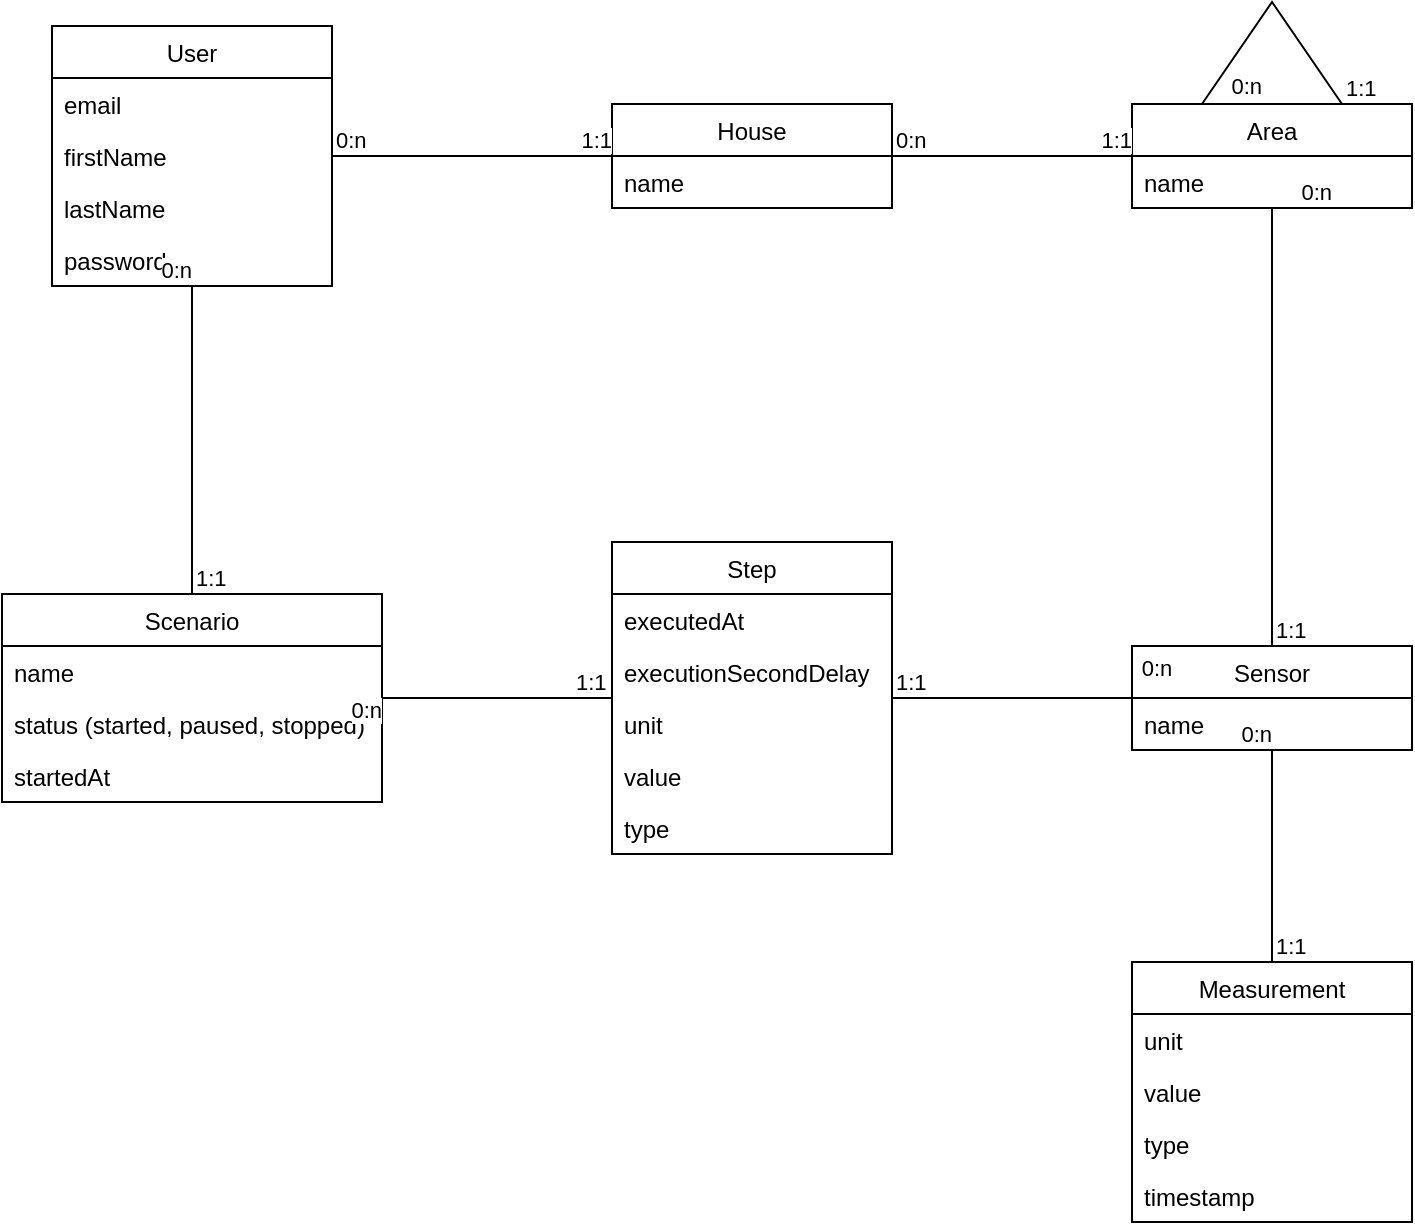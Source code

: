 <mxfile>
    <diagram id="R9nvyWBUeLnLvYc_CQ9X" name="Page-1">
        <mxGraphModel dx="2702" dy="777" grid="1" gridSize="10" guides="1" tooltips="1" connect="1" arrows="1" fold="1" page="1" pageScale="1" pageWidth="827" pageHeight="1169" math="0" shadow="0">
            <root>
                <mxCell id="0"/>
                <mxCell id="1" parent="0"/>
                <mxCell id="s-61QhmTAsR13LVHyT8Y-1" value="User" style="swimlane;fontStyle=0;childLayout=stackLayout;horizontal=1;startSize=26;fillColor=none;horizontalStack=0;resizeParent=1;resizeParentMax=0;resizeLast=0;collapsible=1;marginBottom=0;" parent="1" vertex="1">
                    <mxGeometry x="-170" y="142" width="140" height="130" as="geometry"/>
                </mxCell>
                <mxCell id="s-61QhmTAsR13LVHyT8Y-3" value="email" style="text;strokeColor=none;fillColor=none;align=left;verticalAlign=top;spacingLeft=4;spacingRight=4;overflow=hidden;rotatable=0;points=[[0,0.5],[1,0.5]];portConstraint=eastwest;" parent="s-61QhmTAsR13LVHyT8Y-1" vertex="1">
                    <mxGeometry y="26" width="140" height="26" as="geometry"/>
                </mxCell>
                <mxCell id="s-61QhmTAsR13LVHyT8Y-5" value="firstName" style="text;strokeColor=none;fillColor=none;align=left;verticalAlign=top;spacingLeft=4;spacingRight=4;overflow=hidden;rotatable=0;points=[[0,0.5],[1,0.5]];portConstraint=eastwest;" parent="s-61QhmTAsR13LVHyT8Y-1" vertex="1">
                    <mxGeometry y="52" width="140" height="26" as="geometry"/>
                </mxCell>
                <mxCell id="s-61QhmTAsR13LVHyT8Y-4" value="lastName" style="text;strokeColor=none;fillColor=none;align=left;verticalAlign=top;spacingLeft=4;spacingRight=4;overflow=hidden;rotatable=0;points=[[0,0.5],[1,0.5]];portConstraint=eastwest;" parent="s-61QhmTAsR13LVHyT8Y-1" vertex="1">
                    <mxGeometry y="78" width="140" height="26" as="geometry"/>
                </mxCell>
                <mxCell id="2" value="password" style="text;strokeColor=none;fillColor=none;align=left;verticalAlign=top;spacingLeft=4;spacingRight=4;overflow=hidden;rotatable=0;points=[[0,0.5],[1,0.5]];portConstraint=eastwest;" parent="s-61QhmTAsR13LVHyT8Y-1" vertex="1">
                    <mxGeometry y="104" width="140" height="26" as="geometry"/>
                </mxCell>
                <mxCell id="s-61QhmTAsR13LVHyT8Y-6" value="Measurement" style="swimlane;fontStyle=0;childLayout=stackLayout;horizontal=1;startSize=26;fillColor=none;horizontalStack=0;resizeParent=1;resizeParentMax=0;resizeLast=0;collapsible=1;marginBottom=0;" parent="1" vertex="1">
                    <mxGeometry x="370" y="610" width="140" height="130" as="geometry"/>
                </mxCell>
                <mxCell id="s-61QhmTAsR13LVHyT8Y-9" value="unit" style="text;strokeColor=none;fillColor=none;align=left;verticalAlign=top;spacingLeft=4;spacingRight=4;overflow=hidden;rotatable=0;points=[[0,0.5],[1,0.5]];portConstraint=eastwest;" parent="s-61QhmTAsR13LVHyT8Y-6" vertex="1">
                    <mxGeometry y="26" width="140" height="26" as="geometry"/>
                </mxCell>
                <mxCell id="11" value="value" style="text;strokeColor=none;fillColor=none;align=left;verticalAlign=top;spacingLeft=4;spacingRight=4;overflow=hidden;rotatable=0;points=[[0,0.5],[1,0.5]];portConstraint=eastwest;" parent="s-61QhmTAsR13LVHyT8Y-6" vertex="1">
                    <mxGeometry y="52" width="140" height="26" as="geometry"/>
                </mxCell>
                <mxCell id="9" value="type" style="text;strokeColor=none;fillColor=none;align=left;verticalAlign=top;spacingLeft=4;spacingRight=4;overflow=hidden;rotatable=0;points=[[0,0.5],[1,0.5]];portConstraint=eastwest;" parent="s-61QhmTAsR13LVHyT8Y-6" vertex="1">
                    <mxGeometry y="78" width="140" height="26" as="geometry"/>
                </mxCell>
                <mxCell id="10" value="timestamp" style="text;strokeColor=none;fillColor=none;align=left;verticalAlign=top;spacingLeft=4;spacingRight=4;overflow=hidden;rotatable=0;points=[[0,0.5],[1,0.5]];portConstraint=eastwest;" parent="s-61QhmTAsR13LVHyT8Y-6" vertex="1">
                    <mxGeometry y="104" width="140" height="26" as="geometry"/>
                </mxCell>
                <mxCell id="s-61QhmTAsR13LVHyT8Y-10" value="Area" style="swimlane;fontStyle=0;childLayout=stackLayout;horizontal=1;startSize=26;fillColor=none;horizontalStack=0;resizeParent=1;resizeParentMax=0;resizeLast=0;collapsible=1;marginBottom=0;" parent="1" vertex="1">
                    <mxGeometry x="370" y="181" width="140" height="52" as="geometry"/>
                </mxCell>
                <mxCell id="s-61QhmTAsR13LVHyT8Y-13" value="name" style="text;strokeColor=none;fillColor=none;align=left;verticalAlign=top;spacingLeft=4;spacingRight=4;overflow=hidden;rotatable=0;points=[[0,0.5],[1,0.5]];portConstraint=eastwest;" parent="s-61QhmTAsR13LVHyT8Y-10" vertex="1">
                    <mxGeometry y="26" width="140" height="26" as="geometry"/>
                </mxCell>
                <mxCell id="s-61QhmTAsR13LVHyT8Y-14" value="Sensor" style="swimlane;fontStyle=0;childLayout=stackLayout;horizontal=1;startSize=26;fillColor=none;horizontalStack=0;resizeParent=1;resizeParentMax=0;resizeLast=0;collapsible=1;marginBottom=0;" parent="1" vertex="1">
                    <mxGeometry x="370" y="452" width="140" height="52" as="geometry"/>
                </mxCell>
                <mxCell id="s-61QhmTAsR13LVHyT8Y-15" value="name" style="text;strokeColor=none;fillColor=none;align=left;verticalAlign=top;spacingLeft=4;spacingRight=4;overflow=hidden;rotatable=0;points=[[0,0.5],[1,0.5]];portConstraint=eastwest;" parent="s-61QhmTAsR13LVHyT8Y-14" vertex="1">
                    <mxGeometry y="26" width="140" height="26" as="geometry"/>
                </mxCell>
                <mxCell id="s-61QhmTAsR13LVHyT8Y-16" value="House" style="swimlane;fontStyle=0;childLayout=stackLayout;horizontal=1;startSize=26;fillColor=none;horizontalStack=0;resizeParent=1;resizeParentMax=0;resizeLast=0;collapsible=1;marginBottom=0;" parent="1" vertex="1">
                    <mxGeometry x="110" y="181" width="140" height="52" as="geometry"/>
                </mxCell>
                <mxCell id="s-61QhmTAsR13LVHyT8Y-17" value="name" style="text;strokeColor=none;fillColor=none;align=left;verticalAlign=top;spacingLeft=4;spacingRight=4;overflow=hidden;rotatable=0;points=[[0,0.5],[1,0.5]];portConstraint=eastwest;" parent="s-61QhmTAsR13LVHyT8Y-16" vertex="1">
                    <mxGeometry y="26" width="140" height="26" as="geometry"/>
                </mxCell>
                <mxCell id="s-61QhmTAsR13LVHyT8Y-21" value="" style="endArrow=none;html=1;edgeStyle=orthogonalEdgeStyle;rounded=0;" parent="1" source="s-61QhmTAsR13LVHyT8Y-1" target="s-61QhmTAsR13LVHyT8Y-16" edge="1">
                    <mxGeometry relative="1" as="geometry">
                        <mxPoint x="50" y="230" as="sourcePoint"/>
                        <mxPoint x="210" y="230" as="targetPoint"/>
                    </mxGeometry>
                </mxCell>
                <mxCell id="s-61QhmTAsR13LVHyT8Y-22" value="0:n" style="edgeLabel;resizable=0;html=1;align=left;verticalAlign=bottom;" parent="s-61QhmTAsR13LVHyT8Y-21" connectable="0" vertex="1">
                    <mxGeometry x="-1" relative="1" as="geometry"/>
                </mxCell>
                <mxCell id="s-61QhmTAsR13LVHyT8Y-23" value="1:1" style="edgeLabel;resizable=0;html=1;align=right;verticalAlign=bottom;" parent="s-61QhmTAsR13LVHyT8Y-21" connectable="0" vertex="1">
                    <mxGeometry x="1" relative="1" as="geometry"/>
                </mxCell>
                <mxCell id="s-61QhmTAsR13LVHyT8Y-24" value="" style="endArrow=none;html=1;edgeStyle=orthogonalEdgeStyle;rounded=0;" parent="1" source="s-61QhmTAsR13LVHyT8Y-16" target="s-61QhmTAsR13LVHyT8Y-10" edge="1">
                    <mxGeometry relative="1" as="geometry">
                        <mxPoint x="480" y="220" as="sourcePoint"/>
                        <mxPoint x="640" y="220" as="targetPoint"/>
                    </mxGeometry>
                </mxCell>
                <mxCell id="s-61QhmTAsR13LVHyT8Y-25" value="0:n" style="edgeLabel;resizable=0;html=1;align=left;verticalAlign=bottom;" parent="s-61QhmTAsR13LVHyT8Y-24" connectable="0" vertex="1">
                    <mxGeometry x="-1" relative="1" as="geometry"/>
                </mxCell>
                <mxCell id="s-61QhmTAsR13LVHyT8Y-26" value="1:1" style="edgeLabel;resizable=0;html=1;align=right;verticalAlign=bottom;" parent="s-61QhmTAsR13LVHyT8Y-24" connectable="0" vertex="1">
                    <mxGeometry x="1" relative="1" as="geometry"/>
                </mxCell>
                <mxCell id="s-61QhmTAsR13LVHyT8Y-27" value="" style="endArrow=none;html=1;edgeStyle=orthogonalEdgeStyle;rounded=0;" parent="1" source="s-61QhmTAsR13LVHyT8Y-14" target="s-61QhmTAsR13LVHyT8Y-10" edge="1">
                    <mxGeometry relative="1" as="geometry">
                        <mxPoint x="500" y="410" as="sourcePoint"/>
                        <mxPoint x="660" y="410" as="targetPoint"/>
                    </mxGeometry>
                </mxCell>
                <mxCell id="s-61QhmTAsR13LVHyT8Y-28" value="1:1" style="edgeLabel;resizable=0;html=1;align=left;verticalAlign=bottom;" parent="s-61QhmTAsR13LVHyT8Y-27" connectable="0" vertex="1">
                    <mxGeometry x="-1" relative="1" as="geometry"/>
                </mxCell>
                <mxCell id="s-61QhmTAsR13LVHyT8Y-29" value="0:n" style="edgeLabel;resizable=0;html=1;align=right;verticalAlign=bottom;" parent="s-61QhmTAsR13LVHyT8Y-27" connectable="0" vertex="1">
                    <mxGeometry x="1" relative="1" as="geometry">
                        <mxPoint x="30" as="offset"/>
                    </mxGeometry>
                </mxCell>
                <mxCell id="s-61QhmTAsR13LVHyT8Y-30" value="" style="endArrow=none;html=1;edgeStyle=orthogonalEdgeStyle;rounded=0;" parent="1" source="s-61QhmTAsR13LVHyT8Y-6" target="s-61QhmTAsR13LVHyT8Y-14" edge="1">
                    <mxGeometry relative="1" as="geometry">
                        <mxPoint x="200" y="530" as="sourcePoint"/>
                        <mxPoint x="360" y="530" as="targetPoint"/>
                    </mxGeometry>
                </mxCell>
                <mxCell id="s-61QhmTAsR13LVHyT8Y-31" value="1:1" style="edgeLabel;resizable=0;html=1;align=left;verticalAlign=bottom;" parent="s-61QhmTAsR13LVHyT8Y-30" connectable="0" vertex="1">
                    <mxGeometry x="-1" relative="1" as="geometry"/>
                </mxCell>
                <mxCell id="s-61QhmTAsR13LVHyT8Y-32" value="0:n" style="edgeLabel;resizable=0;html=1;align=right;verticalAlign=bottom;" parent="s-61QhmTAsR13LVHyT8Y-30" connectable="0" vertex="1">
                    <mxGeometry x="1" relative="1" as="geometry"/>
                </mxCell>
                <mxCell id="6" value="" style="endArrow=none;html=1;edgeStyle=orthogonalEdgeStyle;rounded=0;entryX=0.25;entryY=0;entryDx=0;entryDy=0;exitX=0.75;exitY=0;exitDx=0;exitDy=0;" parent="1" source="s-61QhmTAsR13LVHyT8Y-10" target="s-61QhmTAsR13LVHyT8Y-10" edge="1">
                    <mxGeometry relative="1" as="geometry">
                        <mxPoint x="700" y="270" as="sourcePoint"/>
                        <mxPoint x="730" y="230" as="targetPoint"/>
                        <Array as="points">
                            <mxPoint x="440" y="130"/>
                        </Array>
                    </mxGeometry>
                </mxCell>
                <mxCell id="7" value="1:1" style="edgeLabel;resizable=0;html=1;align=left;verticalAlign=bottom;" parent="6" connectable="0" vertex="1">
                    <mxGeometry x="-1" relative="1" as="geometry"/>
                </mxCell>
                <mxCell id="8" value="0:n" style="edgeLabel;resizable=0;html=1;align=right;verticalAlign=bottom;" parent="6" connectable="0" vertex="1">
                    <mxGeometry x="1" relative="1" as="geometry">
                        <mxPoint x="30" as="offset"/>
                    </mxGeometry>
                </mxCell>
                <mxCell id="16" value="Scenario" style="swimlane;fontStyle=0;childLayout=stackLayout;horizontal=1;startSize=26;fillColor=none;horizontalStack=0;resizeParent=1;resizeParentMax=0;resizeLast=0;collapsible=1;marginBottom=0;" parent="1" vertex="1">
                    <mxGeometry x="-195" y="426" width="190" height="104" as="geometry"/>
                </mxCell>
                <mxCell id="32" value="name" style="text;strokeColor=none;fillColor=none;align=left;verticalAlign=top;spacingLeft=4;spacingRight=4;overflow=hidden;rotatable=0;points=[[0,0.5],[1,0.5]];portConstraint=eastwest;" parent="16" vertex="1">
                    <mxGeometry y="26" width="190" height="26" as="geometry"/>
                </mxCell>
                <mxCell id="30" value="status (started, paused, stopped)" style="text;strokeColor=none;fillColor=none;align=left;verticalAlign=top;spacingLeft=4;spacingRight=4;overflow=hidden;rotatable=0;points=[[0,0.5],[1,0.5]];portConstraint=eastwest;" parent="16" vertex="1">
                    <mxGeometry y="52" width="190" height="26" as="geometry"/>
                </mxCell>
                <mxCell id="41" value="startedAt" style="text;strokeColor=none;fillColor=none;align=left;verticalAlign=top;spacingLeft=4;spacingRight=4;overflow=hidden;rotatable=0;points=[[0,0.5],[1,0.5]];portConstraint=eastwest;" parent="16" vertex="1">
                    <mxGeometry y="78" width="190" height="26" as="geometry"/>
                </mxCell>
                <mxCell id="21" value="Step" style="swimlane;fontStyle=0;childLayout=stackLayout;horizontal=1;startSize=26;fillColor=none;horizontalStack=0;resizeParent=1;resizeParentMax=0;resizeLast=0;collapsible=1;marginBottom=0;" parent="1" vertex="1">
                    <mxGeometry x="110" y="400" width="140" height="156" as="geometry"/>
                </mxCell>
                <mxCell id="33" value="executedAt" style="text;strokeColor=none;fillColor=none;align=left;verticalAlign=top;spacingLeft=4;spacingRight=4;overflow=hidden;rotatable=0;points=[[0,0.5],[1,0.5]];portConstraint=eastwest;" parent="21" vertex="1">
                    <mxGeometry y="26" width="140" height="26" as="geometry"/>
                </mxCell>
                <mxCell id="34" value="executionSecondDelay" style="text;strokeColor=none;fillColor=none;align=left;verticalAlign=top;spacingLeft=4;spacingRight=4;overflow=hidden;rotatable=0;points=[[0,0.5],[1,0.5]];portConstraint=eastwest;" parent="21" vertex="1">
                    <mxGeometry y="52" width="140" height="26" as="geometry"/>
                </mxCell>
                <mxCell id="35" value="unit" style="text;strokeColor=none;fillColor=none;align=left;verticalAlign=top;spacingLeft=4;spacingRight=4;overflow=hidden;rotatable=0;points=[[0,0.5],[1,0.5]];portConstraint=eastwest;" parent="21" vertex="1">
                    <mxGeometry y="78" width="140" height="26" as="geometry"/>
                </mxCell>
                <mxCell id="36" value="value" style="text;strokeColor=none;fillColor=none;align=left;verticalAlign=top;spacingLeft=4;spacingRight=4;overflow=hidden;rotatable=0;points=[[0,0.5],[1,0.5]];portConstraint=eastwest;" parent="21" vertex="1">
                    <mxGeometry y="104" width="140" height="26" as="geometry"/>
                </mxCell>
                <mxCell id="37" value="type" style="text;strokeColor=none;fillColor=none;align=left;verticalAlign=top;spacingLeft=4;spacingRight=4;overflow=hidden;rotatable=0;points=[[0,0.5],[1,0.5]];portConstraint=eastwest;" parent="21" vertex="1">
                    <mxGeometry y="130" width="140" height="26" as="geometry"/>
                </mxCell>
                <mxCell id="23" value="" style="endArrow=none;html=1;edgeStyle=orthogonalEdgeStyle;rounded=0;" parent="1" source="21" target="s-61QhmTAsR13LVHyT8Y-14" edge="1">
                    <mxGeometry relative="1" as="geometry">
                        <mxPoint x="-320" y="474" as="sourcePoint"/>
                        <mxPoint x="-80" y="430" as="targetPoint"/>
                    </mxGeometry>
                </mxCell>
                <mxCell id="24" value="1:1" style="edgeLabel;resizable=0;html=1;align=left;verticalAlign=bottom;" parent="23" connectable="0" vertex="1">
                    <mxGeometry x="-1" relative="1" as="geometry"/>
                </mxCell>
                <mxCell id="42" value="0:n" style="edgeLabel;html=1;align=center;verticalAlign=middle;resizable=0;points=[];" parent="23" vertex="1" connectable="0">
                    <mxGeometry x="0.913" y="2" relative="1" as="geometry">
                        <mxPoint x="17" y="-13" as="offset"/>
                    </mxGeometry>
                </mxCell>
                <mxCell id="26" value="" style="endArrow=none;html=1;edgeStyle=orthogonalEdgeStyle;rounded=0;" parent="1" source="21" target="16" edge="1">
                    <mxGeometry relative="1" as="geometry">
                        <mxPoint x="-490" y="414" as="sourcePoint"/>
                        <mxPoint x="-250" y="370" as="targetPoint"/>
                    </mxGeometry>
                </mxCell>
                <mxCell id="27" value="1:1" style="edgeLabel;resizable=0;html=1;align=left;verticalAlign=bottom;" parent="26" connectable="0" vertex="1">
                    <mxGeometry x="-1" relative="1" as="geometry">
                        <mxPoint x="-20" as="offset"/>
                    </mxGeometry>
                </mxCell>
                <mxCell id="28" value="0:n" style="edgeLabel;resizable=0;html=1;align=right;verticalAlign=bottom;" parent="26" connectable="0" vertex="1">
                    <mxGeometry x="1" relative="1" as="geometry">
                        <mxPoint y="14" as="offset"/>
                    </mxGeometry>
                </mxCell>
                <mxCell id="38" value="" style="endArrow=none;html=1;edgeStyle=orthogonalEdgeStyle;rounded=0;" parent="1" source="16" target="s-61QhmTAsR13LVHyT8Y-1" edge="1">
                    <mxGeometry relative="1" as="geometry">
                        <mxPoint x="-205" y="580" as="sourcePoint"/>
                        <mxPoint x="-397.5" y="520" as="targetPoint"/>
                    </mxGeometry>
                </mxCell>
                <mxCell id="39" value="1:1" style="edgeLabel;resizable=0;html=1;align=left;verticalAlign=bottom;" parent="38" connectable="0" vertex="1">
                    <mxGeometry x="-1" relative="1" as="geometry"/>
                </mxCell>
                <mxCell id="40" value="0:n" style="edgeLabel;resizable=0;html=1;align=right;verticalAlign=bottom;" parent="38" connectable="0" vertex="1">
                    <mxGeometry x="1" relative="1" as="geometry"/>
                </mxCell>
            </root>
        </mxGraphModel>
    </diagram>
</mxfile>